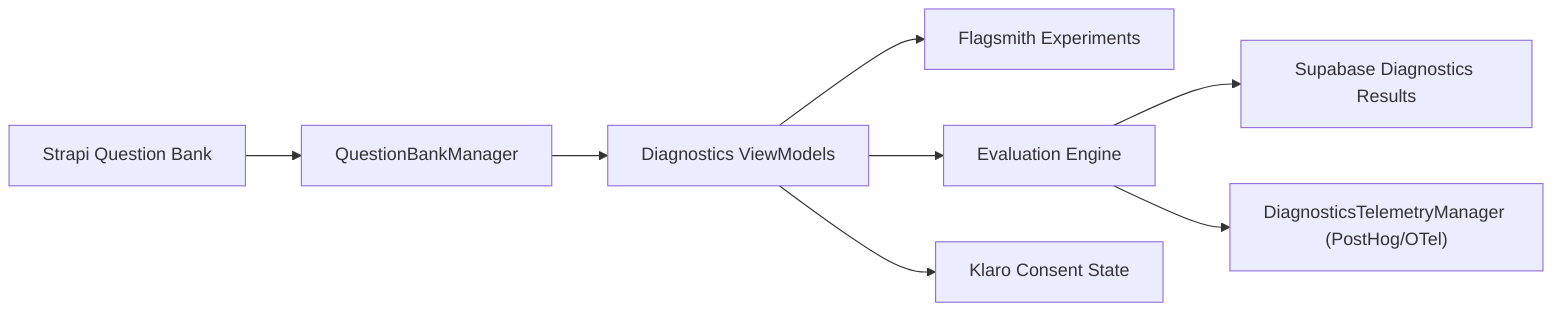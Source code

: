 flowchart LR
    StrapiQuestions["Strapi Question Bank"] --> QuestionManager["QuestionBankManager"]
    QuestionManager --> Presentation["Diagnostics ViewModels"]
    Presentation --> Flagsmith["Flagsmith Experiments"]
    Presentation --> EvaluationEngine["Evaluation Engine"]
    EvaluationEngine --> SupabaseResults["Supabase Diagnostics Results"]
    EvaluationEngine --> Telemetry["DiagnosticsTelemetryManager (PostHog/OTel)"]
    Presentation --> Consent["Klaro Consent State"]